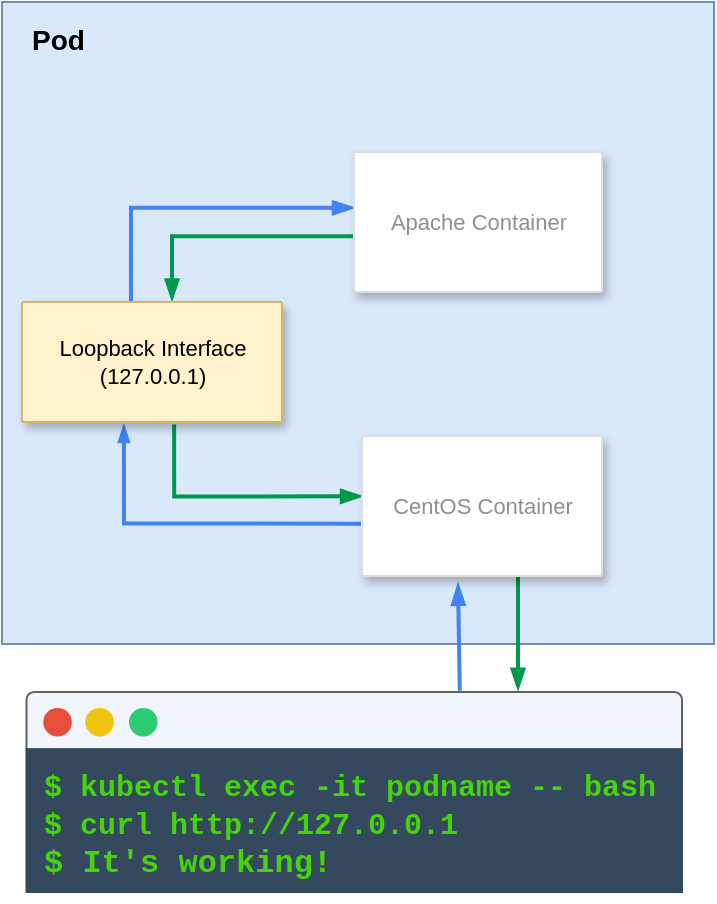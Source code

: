 <mxfile version="10.8.4" type="device"><diagram id="f106602c-feb2-e66a-4537-3a34d633f6aa" name="Page-1"><mxGraphModel dx="1010" dy="533" grid="0" gridSize="10" guides="1" tooltips="1" connect="1" arrows="1" fold="1" page="1" pageScale="1" pageWidth="1169" pageHeight="827" background="#ffffff" math="0" shadow="0"><root><mxCell id="0"/><mxCell id="1" parent="0"/><mxCell id="14" value="&lt;b&gt;Pod&lt;/b&gt;" style="fillColor=#dae8fc;strokeColor=#6c8ebf;shadow=0;fontSize=14;align=left;spacing=10;9E9E9E;verticalAlign=top;spacingTop=-4;fontStyle=0;spacingLeft=5;html=1;direction=south;" parent="1" vertex="1"><mxGeometry x="430" y="65" width="356" height="321" as="geometry"/></mxCell><mxCell id="kblIFOxDDEqad6TaNFpF-1024" style="rounded=0;elbow=vertical;html=1;labelBackgroundColor=none;startFill=1;endArrow=blockThin;endFill=1;jettySize=auto;orthogonalLoop=1;strokeColor=#00994D;strokeWidth=2;fontSize=12;fontColor=#000000;align=left;dashed=0;edgeStyle=orthogonalEdgeStyle;exitX=0.647;exitY=1.02;exitDx=0;exitDy=0;exitPerimeter=0;entryX=0.75;entryY=0;entryDx=0;entryDy=0;" edge="1" parent="1"><mxGeometry relative="1" as="geometry"><mxPoint x="688" y="352" as="sourcePoint"/><mxPoint x="688" y="409" as="targetPoint"/></mxGeometry></mxCell><mxCell id="kblIFOxDDEqad6TaNFpF-1003" style="rounded=0;elbow=vertical;html=1;labelBackgroundColor=none;startFill=1;endArrow=blockThin;endFill=1;jettySize=auto;orthogonalLoop=1;strokeColor=#00994D;strokeWidth=2;fontSize=12;fontColor=#000000;align=left;dashed=0;exitX=0.585;exitY=1.02;exitDx=0;exitDy=0;edgeStyle=orthogonalEdgeStyle;exitPerimeter=0;entryX=0.001;entryY=0.431;entryDx=0;entryDy=0;entryPerimeter=0;" edge="1" parent="1" source="989" target="995"><mxGeometry relative="1" as="geometry"><mxPoint x="424" y="307.333" as="sourcePoint"/><mxPoint x="609" y="300" as="targetPoint"/><Array as="points"><mxPoint x="516" y="312"/></Array></mxGeometry></mxCell><mxCell id="1000" style="rounded=0;elbow=vertical;html=1;labelBackgroundColor=none;startFill=1;endArrow=blockThin;endFill=1;jettySize=auto;orthogonalLoop=1;strokeColor=#4284F3;strokeWidth=2;fontSize=12;fontColor=#000000;align=left;dashed=0;entryX=0.001;entryY=0.399;entryDx=0;entryDy=0;exitX=0.419;exitY=-0.002;exitDx=0;exitDy=0;edgeStyle=orthogonalEdgeStyle;exitPerimeter=0;entryPerimeter=0;" parent="1" source="989" target="991" edge="1"><mxGeometry relative="1" as="geometry"><mxPoint x="506" y="310" as="sourcePoint"/><mxPoint x="566" y="260" as="targetPoint"/></mxGeometry></mxCell><mxCell id="kblIFOxDDEqad6TaNFpF-1002" style="rounded=0;elbow=vertical;html=1;labelBackgroundColor=none;startFill=1;endArrow=blockThin;endFill=1;jettySize=auto;orthogonalLoop=1;strokeColor=#00994D;strokeWidth=2;fontSize=12;fontColor=#000000;align=left;dashed=0;entryX=0.577;entryY=-0.011;entryDx=0;entryDy=0;exitX=0.001;exitY=0.601;exitDx=0;exitDy=0;edgeStyle=orthogonalEdgeStyle;exitPerimeter=0;entryPerimeter=0;" edge="1" parent="1" source="991" target="989"><mxGeometry relative="1" as="geometry"><mxPoint x="490" y="225" as="sourcePoint"/><mxPoint x="616" y="167.667" as="targetPoint"/></mxGeometry></mxCell><mxCell id="1001" style="edgeStyle=orthogonalEdgeStyle;rounded=0;elbow=vertical;html=1;labelBackgroundColor=none;startFill=1;startSize=4;endArrow=blockThin;endFill=1;endSize=4;jettySize=auto;orthogonalLoop=1;strokeColor=#4284F3;strokeWidth=2;fontSize=12;fontColor=#000000;align=left;dashed=0;exitX=0.001;exitY=0.626;exitDx=0;exitDy=0;entryX=0.392;entryY=1.024;entryDx=0;entryDy=0;entryPerimeter=0;exitPerimeter=0;" parent="1" source="995" target="989" edge="1"><mxGeometry relative="1" as="geometry"><mxPoint x="480" y="290" as="targetPoint"/></mxGeometry></mxCell><mxCell id="kblIFOxDDEqad6TaNFpF-1023" style="rounded=0;elbow=vertical;html=1;labelBackgroundColor=none;startFill=1;endArrow=blockThin;endFill=1;jettySize=auto;orthogonalLoop=1;strokeColor=#4284F3;strokeWidth=2;fontSize=12;fontColor=#000000;align=left;dashed=0;exitX=0.661;exitY=-0.019;exitDx=0;exitDy=0;exitPerimeter=0;entryX=0.4;entryY=1.054;entryDx=0;entryDy=0;entryPerimeter=0;edgeStyle=orthogonalEdgeStyle;" edge="1" parent="1" source="kblIFOxDDEqad6TaNFpF-1009" target="995"><mxGeometry relative="1" as="geometry"><mxPoint x="620" y="336" as="sourcePoint"/><mxPoint x="660" y="348" as="targetPoint"/><Array as="points"><mxPoint x="658" y="409"/></Array></mxGeometry></mxCell><mxCell id="995" value="CentOS Container" style="strokeColor=#dddddd;fillColor=#ffffff;shadow=1;strokeWidth=1;rounded=1;absoluteArcSize=1;arcSize=2;fontSize=11;fontColor=#8F8F8F;align=center;html=1;" parent="1" vertex="1"><mxGeometry x="610" y="282" width="120" height="70" as="geometry"/></mxCell><mxCell id="kblIFOxDDEqad6TaNFpF-1022" value="" style="group" vertex="1" connectable="0" parent="1"><mxGeometry x="433" y="410" width="337.0" height="105" as="geometry"/></mxCell><mxCell id="kblIFOxDDEqad6TaNFpF-1021" value="" style="group" vertex="1" connectable="0" parent="kblIFOxDDEqad6TaNFpF-1022"><mxGeometry width="337.0" height="105" as="geometry"/></mxCell><mxCell id="kblIFOxDDEqad6TaNFpF-1009" value="" style="rounded=1;whiteSpace=wrap;html=1;fontColor=#8F8F8F;arcSize=12;fillColor=#f2f6fc;strokeColor=#616161;" vertex="1" parent="kblIFOxDDEqad6TaNFpF-1021"><mxGeometry x="9.244" width="327.756" height="31.746" as="geometry"/></mxCell><mxCell id="kblIFOxDDEqad6TaNFpF-1011" value="" style="ellipse;whiteSpace=wrap;html=1;aspect=fixed;rounded=1;fillColor=#E74C3C;fontColor=#8F8F8F;strokeColor=none;" vertex="1" parent="kblIFOxDDEqad6TaNFpF-1021"><mxGeometry x="17.648" y="7.937" width="14.274" height="14.274" as="geometry"/></mxCell><mxCell id="kblIFOxDDEqad6TaNFpF-1014" value="" style="ellipse;whiteSpace=wrap;html=1;aspect=fixed;rounded=1;fillColor=#F1C40F;fontColor=#8F8F8F;strokeColor=none;" vertex="1" parent="kblIFOxDDEqad6TaNFpF-1021"><mxGeometry x="38.658" y="7.937" width="14.274" height="14.274" as="geometry"/></mxCell><mxCell id="kblIFOxDDEqad6TaNFpF-1015" value="" style="ellipse;whiteSpace=wrap;html=1;aspect=fixed;rounded=1;fillColor=#2ECC71;fontColor=#8F8F8F;strokeColor=none;" vertex="1" parent="kblIFOxDDEqad6TaNFpF-1021"><mxGeometry x="60.509" y="7.937" width="14.274" height="14.274" as="geometry"/></mxCell><mxCell id="kblIFOxDDEqad6TaNFpF-1016" value="" style="rounded=0;whiteSpace=wrap;html=1;fillColor=#34495E;fontColor=#00CC00;strokeColor=#34495E;fontFamily=Courier New;fontSize=20;fontStyle=1;labelPosition=left;verticalLabelPosition=top;align=right;verticalAlign=bottom;horizontal=1;textDirection=ltr;" vertex="1" parent="kblIFOxDDEqad6TaNFpF-1021"><mxGeometry x="9.244" y="28.571" width="327.756" height="71.429" as="geometry"/></mxCell><mxCell id="kblIFOxDDEqad6TaNFpF-1019" value="&lt;font style=&quot;font-size: 15px&quot;&gt;$ kubectl exec -it podname -- bash&lt;br&gt;$ curl http://127.0.0.1&lt;br style=&quot;font-size: 16px&quot;&gt;&lt;/font&gt;$ It's working!&lt;br style=&quot;font-size: 16px&quot;&gt;" style="text;html=1;strokeColor=none;fillColor=none;align=left;verticalAlign=middle;whiteSpace=wrap;rounded=0;fontFamily=Courier New;fontSize=16;fontColor=#45D40C;fontStyle=1" vertex="1" parent="kblIFOxDDEqad6TaNFpF-1021"><mxGeometry x="16" y="33" width="318" height="67" as="geometry"/></mxCell><mxCell id="989" value="Loopback Interface&lt;br&gt;(127.0.0.1)&lt;br&gt;" style="strokeColor=#d6b656;fillColor=#fff2cc;shadow=1;strokeWidth=1;rounded=1;absoluteArcSize=1;arcSize=2;fontSize=11;align=center;html=1;" parent="1" vertex="1"><mxGeometry x="440" y="215" width="130" height="60" as="geometry"/></mxCell><mxCell id="991" value="&lt;font&gt;Apache Container&lt;/font&gt;" style="strokeColor=#dddddd;fillColor=#ffffff;shadow=1;strokeWidth=1;rounded=1;absoluteArcSize=1;arcSize=2;fontSize=11;fontColor=#8F8F8F;align=center;html=1;" parent="1" vertex="1"><mxGeometry x="606" y="140" width="124" height="70" as="geometry"/></mxCell></root></mxGraphModel></diagram></mxfile>